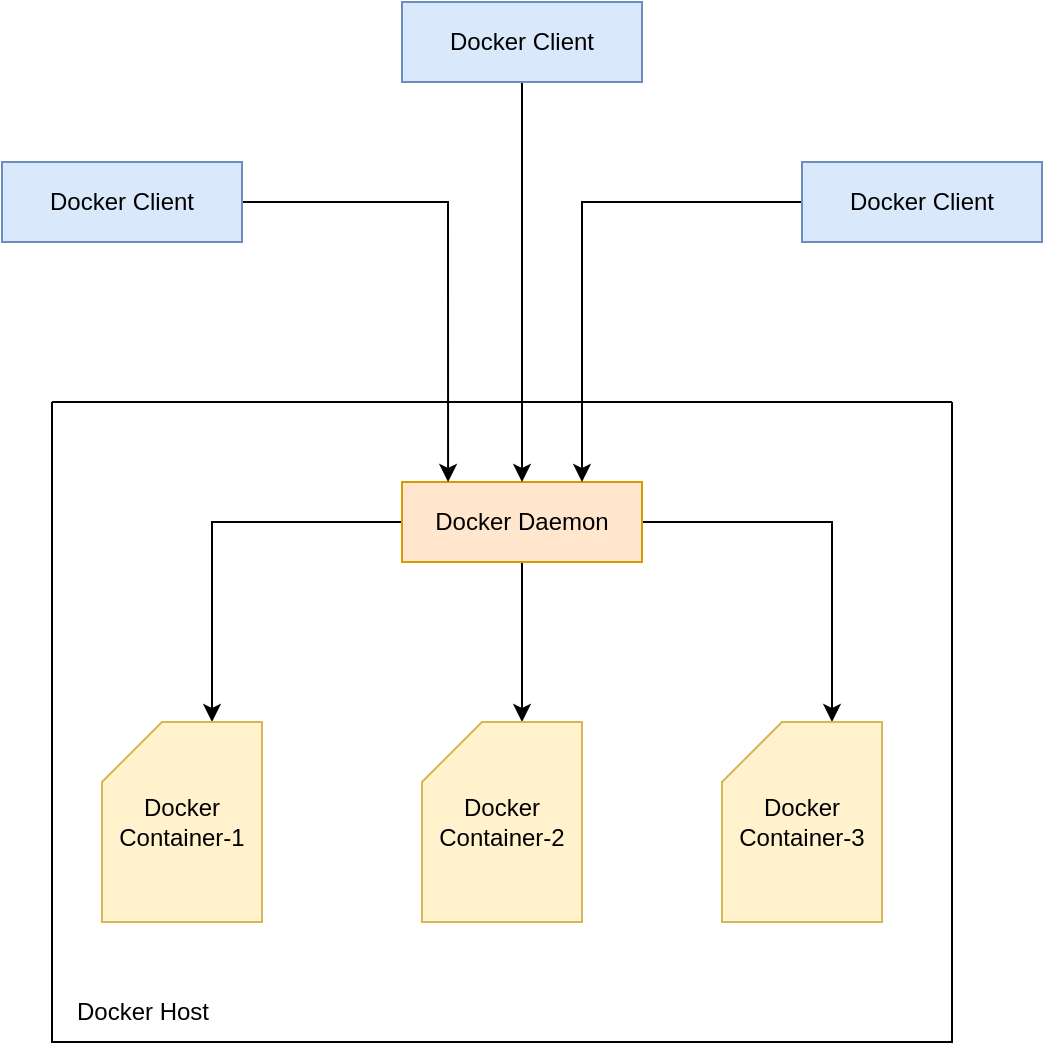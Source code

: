 <mxfile version="20.3.0" type="device"><diagram id="cFkaKe2dbqKNqRmIDLt8" name="Page-1"><mxGraphModel dx="946" dy="697" grid="1" gridSize="10" guides="1" tooltips="1" connect="1" arrows="1" fold="1" page="1" pageScale="1" pageWidth="827" pageHeight="1169" math="0" shadow="0"><root><mxCell id="0"/><mxCell id="1" parent="0"/><mxCell id="CtjtC0v5gd3k3LkwmEy9-14" style="edgeStyle=orthogonalEdgeStyle;rounded=0;orthogonalLoop=1;jettySize=auto;html=1;entryX=0;entryY=0;entryDx=55;entryDy=0;entryPerimeter=0;" edge="1" parent="1" source="CtjtC0v5gd3k3LkwmEy9-1" target="CtjtC0v5gd3k3LkwmEy9-11"><mxGeometry relative="1" as="geometry"/></mxCell><mxCell id="CtjtC0v5gd3k3LkwmEy9-15" style="edgeStyle=orthogonalEdgeStyle;rounded=0;orthogonalLoop=1;jettySize=auto;html=1;entryX=0;entryY=0;entryDx=55;entryDy=0;entryPerimeter=0;" edge="1" parent="1" source="CtjtC0v5gd3k3LkwmEy9-1" target="CtjtC0v5gd3k3LkwmEy9-9"><mxGeometry relative="1" as="geometry"/></mxCell><mxCell id="CtjtC0v5gd3k3LkwmEy9-16" style="edgeStyle=orthogonalEdgeStyle;rounded=0;orthogonalLoop=1;jettySize=auto;html=1;" edge="1" parent="1" source="CtjtC0v5gd3k3LkwmEy9-1"><mxGeometry relative="1" as="geometry"><mxPoint x="380" y="440" as="targetPoint"/></mxGeometry></mxCell><mxCell id="CtjtC0v5gd3k3LkwmEy9-1" value="Docker Daemon" style="rounded=0;whiteSpace=wrap;html=1;fillColor=#ffe6cc;strokeColor=#d79b00;" vertex="1" parent="1"><mxGeometry x="320" y="320" width="120" height="40" as="geometry"/></mxCell><mxCell id="CtjtC0v5gd3k3LkwmEy9-6" style="edgeStyle=orthogonalEdgeStyle;rounded=0;orthogonalLoop=1;jettySize=auto;html=1;entryX=0.192;entryY=0;entryDx=0;entryDy=0;entryPerimeter=0;" edge="1" parent="1" source="CtjtC0v5gd3k3LkwmEy9-2" target="CtjtC0v5gd3k3LkwmEy9-1"><mxGeometry relative="1" as="geometry"/></mxCell><mxCell id="CtjtC0v5gd3k3LkwmEy9-2" value="Docker Client" style="rounded=0;whiteSpace=wrap;html=1;fillColor=#dae8fc;strokeColor=#6c8ebf;" vertex="1" parent="1"><mxGeometry x="120" y="160" width="120" height="40" as="geometry"/></mxCell><mxCell id="CtjtC0v5gd3k3LkwmEy9-5" style="edgeStyle=orthogonalEdgeStyle;rounded=0;orthogonalLoop=1;jettySize=auto;html=1;entryX=0.5;entryY=0;entryDx=0;entryDy=0;" edge="1" parent="1" source="CtjtC0v5gd3k3LkwmEy9-3" target="CtjtC0v5gd3k3LkwmEy9-1"><mxGeometry relative="1" as="geometry"/></mxCell><mxCell id="CtjtC0v5gd3k3LkwmEy9-3" value="Docker Client" style="rounded=0;whiteSpace=wrap;html=1;fillColor=#dae8fc;strokeColor=#6c8ebf;" vertex="1" parent="1"><mxGeometry x="320" y="80" width="120" height="40" as="geometry"/></mxCell><mxCell id="CtjtC0v5gd3k3LkwmEy9-8" style="edgeStyle=orthogonalEdgeStyle;rounded=0;orthogonalLoop=1;jettySize=auto;html=1;entryX=0.75;entryY=0;entryDx=0;entryDy=0;" edge="1" parent="1" source="CtjtC0v5gd3k3LkwmEy9-4" target="CtjtC0v5gd3k3LkwmEy9-1"><mxGeometry relative="1" as="geometry"/></mxCell><mxCell id="CtjtC0v5gd3k3LkwmEy9-4" value="Docker Client" style="rounded=0;whiteSpace=wrap;html=1;fillColor=#dae8fc;strokeColor=#6c8ebf;" vertex="1" parent="1"><mxGeometry x="520" y="160" width="120" height="40" as="geometry"/></mxCell><mxCell id="CtjtC0v5gd3k3LkwmEy9-9" value="Docker Container-1" style="shape=card;whiteSpace=wrap;html=1;fillColor=#fff2cc;strokeColor=#d6b656;" vertex="1" parent="1"><mxGeometry x="170" y="440" width="80" height="100" as="geometry"/></mxCell><mxCell id="CtjtC0v5gd3k3LkwmEy9-10" value="Docker Container-2" style="shape=card;whiteSpace=wrap;html=1;fillColor=#fff2cc;strokeColor=#d6b656;" vertex="1" parent="1"><mxGeometry x="330" y="440" width="80" height="100" as="geometry"/></mxCell><mxCell id="CtjtC0v5gd3k3LkwmEy9-11" value="Docker Container-3" style="shape=card;whiteSpace=wrap;html=1;fillColor=#fff2cc;strokeColor=#d6b656;" vertex="1" parent="1"><mxGeometry x="480" y="440" width="80" height="100" as="geometry"/></mxCell><mxCell id="CtjtC0v5gd3k3LkwmEy9-17" value="" style="swimlane;startSize=0;" vertex="1" parent="1"><mxGeometry x="145" y="280" width="450" height="320" as="geometry"/></mxCell><mxCell id="CtjtC0v5gd3k3LkwmEy9-18" value="Docker Host" style="text;html=1;align=center;verticalAlign=middle;resizable=0;points=[];autosize=1;strokeColor=none;fillColor=none;" vertex="1" parent="CtjtC0v5gd3k3LkwmEy9-17"><mxGeometry y="290" width="90" height="30" as="geometry"/></mxCell></root></mxGraphModel></diagram></mxfile>